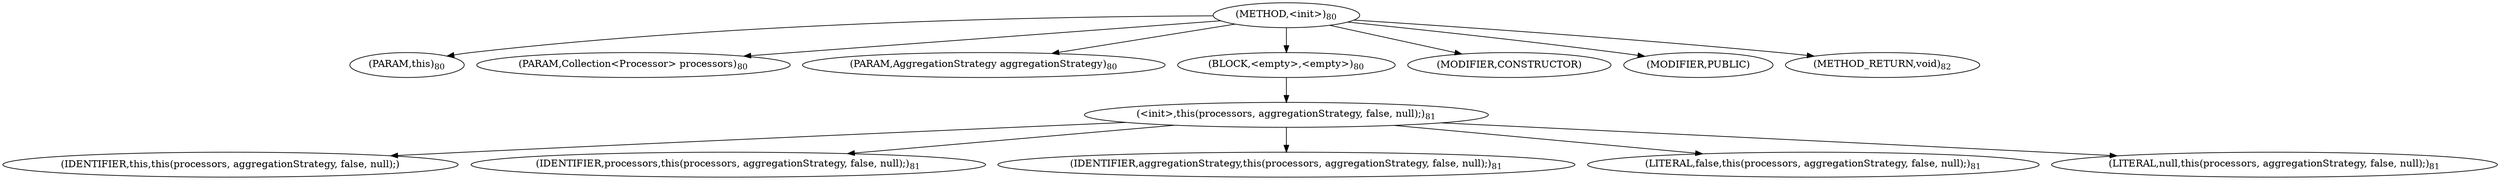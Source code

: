 digraph "&lt;init&gt;" {  
"130" [label = <(METHOD,&lt;init&gt;)<SUB>80</SUB>> ]
"23" [label = <(PARAM,this)<SUB>80</SUB>> ]
"131" [label = <(PARAM,Collection&lt;Processor&gt; processors)<SUB>80</SUB>> ]
"132" [label = <(PARAM,AggregationStrategy aggregationStrategy)<SUB>80</SUB>> ]
"133" [label = <(BLOCK,&lt;empty&gt;,&lt;empty&gt;)<SUB>80</SUB>> ]
"134" [label = <(&lt;init&gt;,this(processors, aggregationStrategy, false, null);)<SUB>81</SUB>> ]
"22" [label = <(IDENTIFIER,this,this(processors, aggregationStrategy, false, null);)> ]
"135" [label = <(IDENTIFIER,processors,this(processors, aggregationStrategy, false, null);)<SUB>81</SUB>> ]
"136" [label = <(IDENTIFIER,aggregationStrategy,this(processors, aggregationStrategy, false, null);)<SUB>81</SUB>> ]
"137" [label = <(LITERAL,false,this(processors, aggregationStrategy, false, null);)<SUB>81</SUB>> ]
"138" [label = <(LITERAL,null,this(processors, aggregationStrategy, false, null);)<SUB>81</SUB>> ]
"139" [label = <(MODIFIER,CONSTRUCTOR)> ]
"140" [label = <(MODIFIER,PUBLIC)> ]
"141" [label = <(METHOD_RETURN,void)<SUB>82</SUB>> ]
  "130" -> "23" 
  "130" -> "131" 
  "130" -> "132" 
  "130" -> "133" 
  "130" -> "139" 
  "130" -> "140" 
  "130" -> "141" 
  "133" -> "134" 
  "134" -> "22" 
  "134" -> "135" 
  "134" -> "136" 
  "134" -> "137" 
  "134" -> "138" 
}
